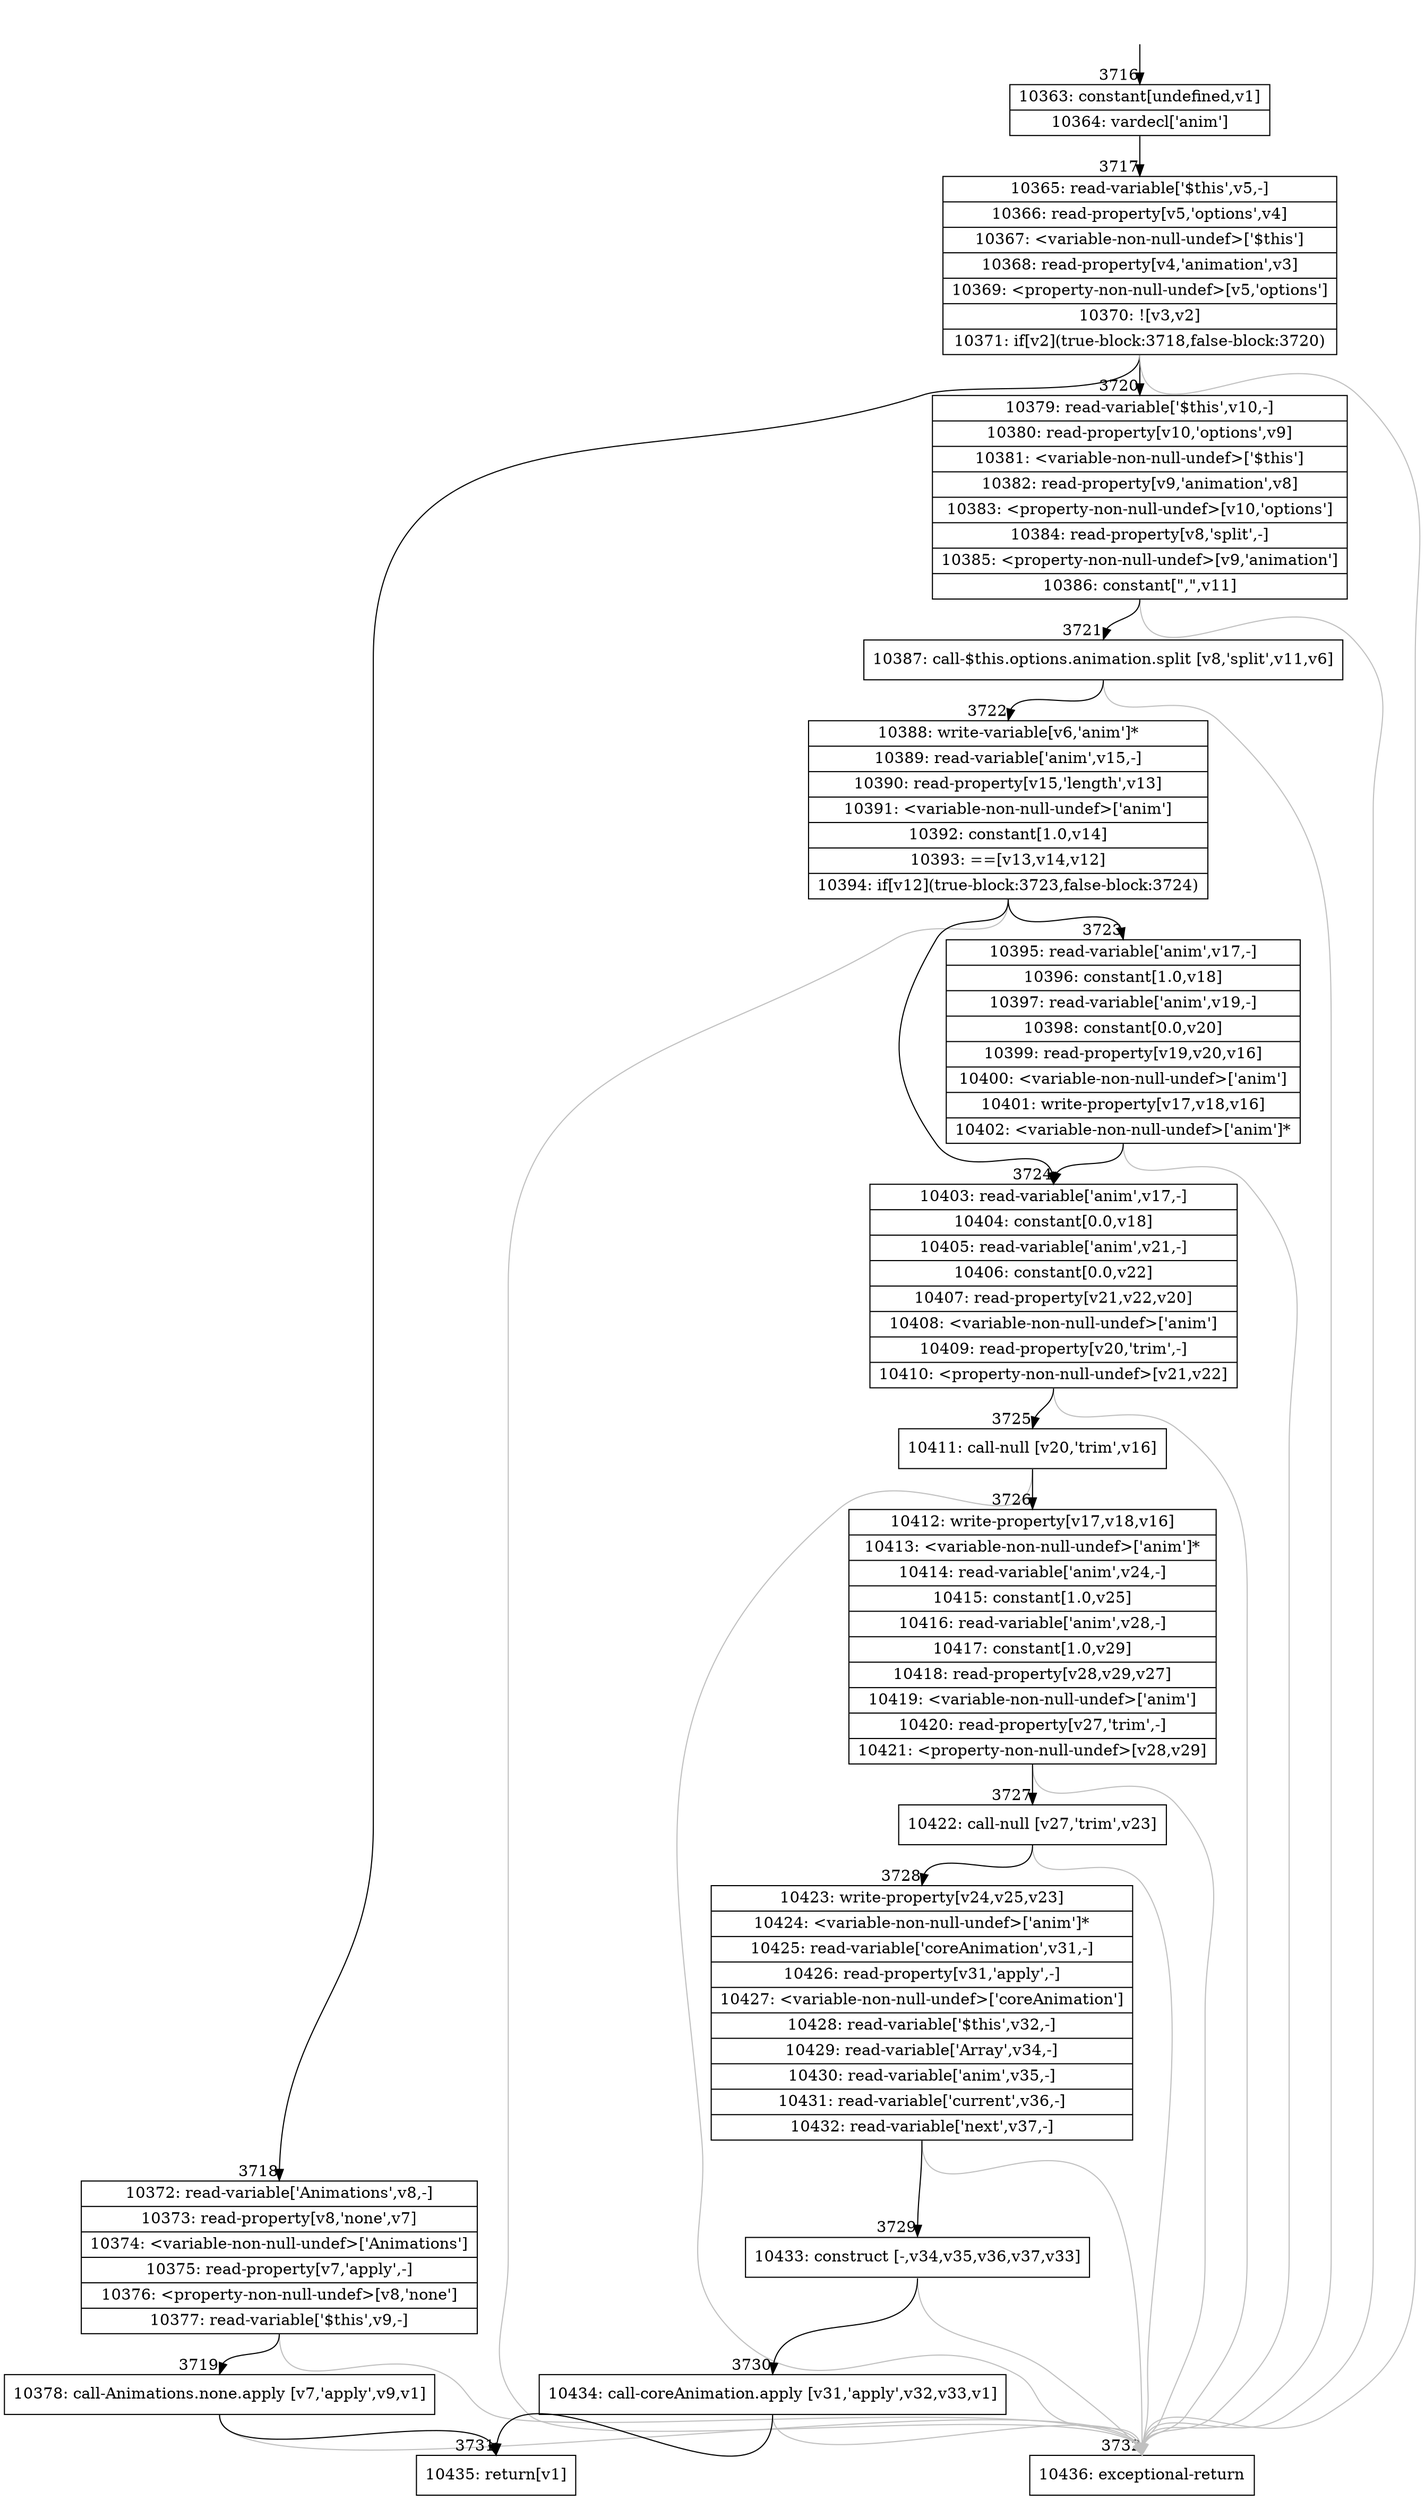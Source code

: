 digraph {
rankdir="TD"
BB_entry280[shape=none,label=""];
BB_entry280 -> BB3716 [tailport=s, headport=n, headlabel="    3716"]
BB3716 [shape=record label="{10363: constant[undefined,v1]|10364: vardecl['anim']}" ] 
BB3716 -> BB3717 [tailport=s, headport=n, headlabel="      3717"]
BB3717 [shape=record label="{10365: read-variable['$this',v5,-]|10366: read-property[v5,'options',v4]|10367: \<variable-non-null-undef\>['$this']|10368: read-property[v4,'animation',v3]|10369: \<property-non-null-undef\>[v5,'options']|10370: ![v3,v2]|10371: if[v2](true-block:3718,false-block:3720)}" ] 
BB3717 -> BB3718 [tailport=s, headport=n, headlabel="      3718"]
BB3717 -> BB3720 [tailport=s, headport=n, headlabel="      3720"]
BB3717 -> BB3732 [tailport=s, headport=n, color=gray, headlabel="      3732"]
BB3718 [shape=record label="{10372: read-variable['Animations',v8,-]|10373: read-property[v8,'none',v7]|10374: \<variable-non-null-undef\>['Animations']|10375: read-property[v7,'apply',-]|10376: \<property-non-null-undef\>[v8,'none']|10377: read-variable['$this',v9,-]}" ] 
BB3718 -> BB3719 [tailport=s, headport=n, headlabel="      3719"]
BB3718 -> BB3732 [tailport=s, headport=n, color=gray]
BB3719 [shape=record label="{10378: call-Animations.none.apply [v7,'apply',v9,v1]}" ] 
BB3719 -> BB3731 [tailport=s, headport=n, headlabel="      3731"]
BB3719 -> BB3732 [tailport=s, headport=n, color=gray]
BB3720 [shape=record label="{10379: read-variable['$this',v10,-]|10380: read-property[v10,'options',v9]|10381: \<variable-non-null-undef\>['$this']|10382: read-property[v9,'animation',v8]|10383: \<property-non-null-undef\>[v10,'options']|10384: read-property[v8,'split',-]|10385: \<property-non-null-undef\>[v9,'animation']|10386: constant[\",\",v11]}" ] 
BB3720 -> BB3721 [tailport=s, headport=n, headlabel="      3721"]
BB3720 -> BB3732 [tailport=s, headport=n, color=gray]
BB3721 [shape=record label="{10387: call-$this.options.animation.split [v8,'split',v11,v6]}" ] 
BB3721 -> BB3722 [tailport=s, headport=n, headlabel="      3722"]
BB3721 -> BB3732 [tailport=s, headport=n, color=gray]
BB3722 [shape=record label="{10388: write-variable[v6,'anim']*|10389: read-variable['anim',v15,-]|10390: read-property[v15,'length',v13]|10391: \<variable-non-null-undef\>['anim']|10392: constant[1.0,v14]|10393: ==[v13,v14,v12]|10394: if[v12](true-block:3723,false-block:3724)}" ] 
BB3722 -> BB3723 [tailport=s, headport=n, headlabel="      3723"]
BB3722 -> BB3724 [tailport=s, headport=n, headlabel="      3724"]
BB3722 -> BB3732 [tailport=s, headport=n, color=gray]
BB3723 [shape=record label="{10395: read-variable['anim',v17,-]|10396: constant[1.0,v18]|10397: read-variable['anim',v19,-]|10398: constant[0.0,v20]|10399: read-property[v19,v20,v16]|10400: \<variable-non-null-undef\>['anim']|10401: write-property[v17,v18,v16]|10402: \<variable-non-null-undef\>['anim']*}" ] 
BB3723 -> BB3724 [tailport=s, headport=n]
BB3723 -> BB3732 [tailport=s, headport=n, color=gray]
BB3724 [shape=record label="{10403: read-variable['anim',v17,-]|10404: constant[0.0,v18]|10405: read-variable['anim',v21,-]|10406: constant[0.0,v22]|10407: read-property[v21,v22,v20]|10408: \<variable-non-null-undef\>['anim']|10409: read-property[v20,'trim',-]|10410: \<property-non-null-undef\>[v21,v22]}" ] 
BB3724 -> BB3725 [tailport=s, headport=n, headlabel="      3725"]
BB3724 -> BB3732 [tailport=s, headport=n, color=gray]
BB3725 [shape=record label="{10411: call-null [v20,'trim',v16]}" ] 
BB3725 -> BB3726 [tailport=s, headport=n, headlabel="      3726"]
BB3725 -> BB3732 [tailport=s, headport=n, color=gray]
BB3726 [shape=record label="{10412: write-property[v17,v18,v16]|10413: \<variable-non-null-undef\>['anim']*|10414: read-variable['anim',v24,-]|10415: constant[1.0,v25]|10416: read-variable['anim',v28,-]|10417: constant[1.0,v29]|10418: read-property[v28,v29,v27]|10419: \<variable-non-null-undef\>['anim']|10420: read-property[v27,'trim',-]|10421: \<property-non-null-undef\>[v28,v29]}" ] 
BB3726 -> BB3727 [tailport=s, headport=n, headlabel="      3727"]
BB3726 -> BB3732 [tailport=s, headport=n, color=gray]
BB3727 [shape=record label="{10422: call-null [v27,'trim',v23]}" ] 
BB3727 -> BB3728 [tailport=s, headport=n, headlabel="      3728"]
BB3727 -> BB3732 [tailport=s, headport=n, color=gray]
BB3728 [shape=record label="{10423: write-property[v24,v25,v23]|10424: \<variable-non-null-undef\>['anim']*|10425: read-variable['coreAnimation',v31,-]|10426: read-property[v31,'apply',-]|10427: \<variable-non-null-undef\>['coreAnimation']|10428: read-variable['$this',v32,-]|10429: read-variable['Array',v34,-]|10430: read-variable['anim',v35,-]|10431: read-variable['current',v36,-]|10432: read-variable['next',v37,-]}" ] 
BB3728 -> BB3729 [tailport=s, headport=n, headlabel="      3729"]
BB3728 -> BB3732 [tailport=s, headport=n, color=gray]
BB3729 [shape=record label="{10433: construct [-,v34,v35,v36,v37,v33]}" ] 
BB3729 -> BB3730 [tailport=s, headport=n, headlabel="      3730"]
BB3729 -> BB3732 [tailport=s, headport=n, color=gray]
BB3730 [shape=record label="{10434: call-coreAnimation.apply [v31,'apply',v32,v33,v1]}" ] 
BB3730 -> BB3731 [tailport=s, headport=n]
BB3730 -> BB3732 [tailport=s, headport=n, color=gray]
BB3731 [shape=record label="{10435: return[v1]}" ] 
BB3732 [shape=record label="{10436: exceptional-return}" ] 
//#$~ 2878
}
